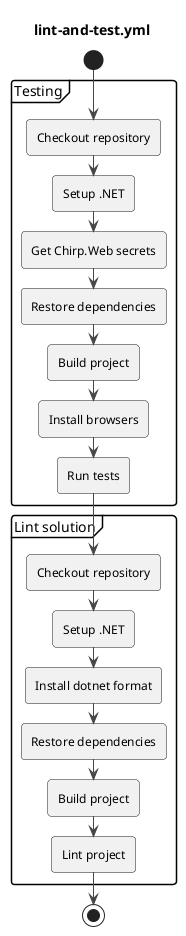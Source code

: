 @startuml
!theme vibrant 

title lint-and-test.yml
start

partition "Testing" {
    :Checkout repository;
    :Setup .NET;
    :Get Chirp.Web secrets;
    :Restore dependencies;
    :Build project;
    :Install browsers;
    :Run tests;
}

partition "Lint solution" {
      :Checkout repository;
      :Setup .NET;
      :Install dotnet format;
      :Restore dependencies;
      :Build project;
      :Lint project;
}

stop

@enduml
